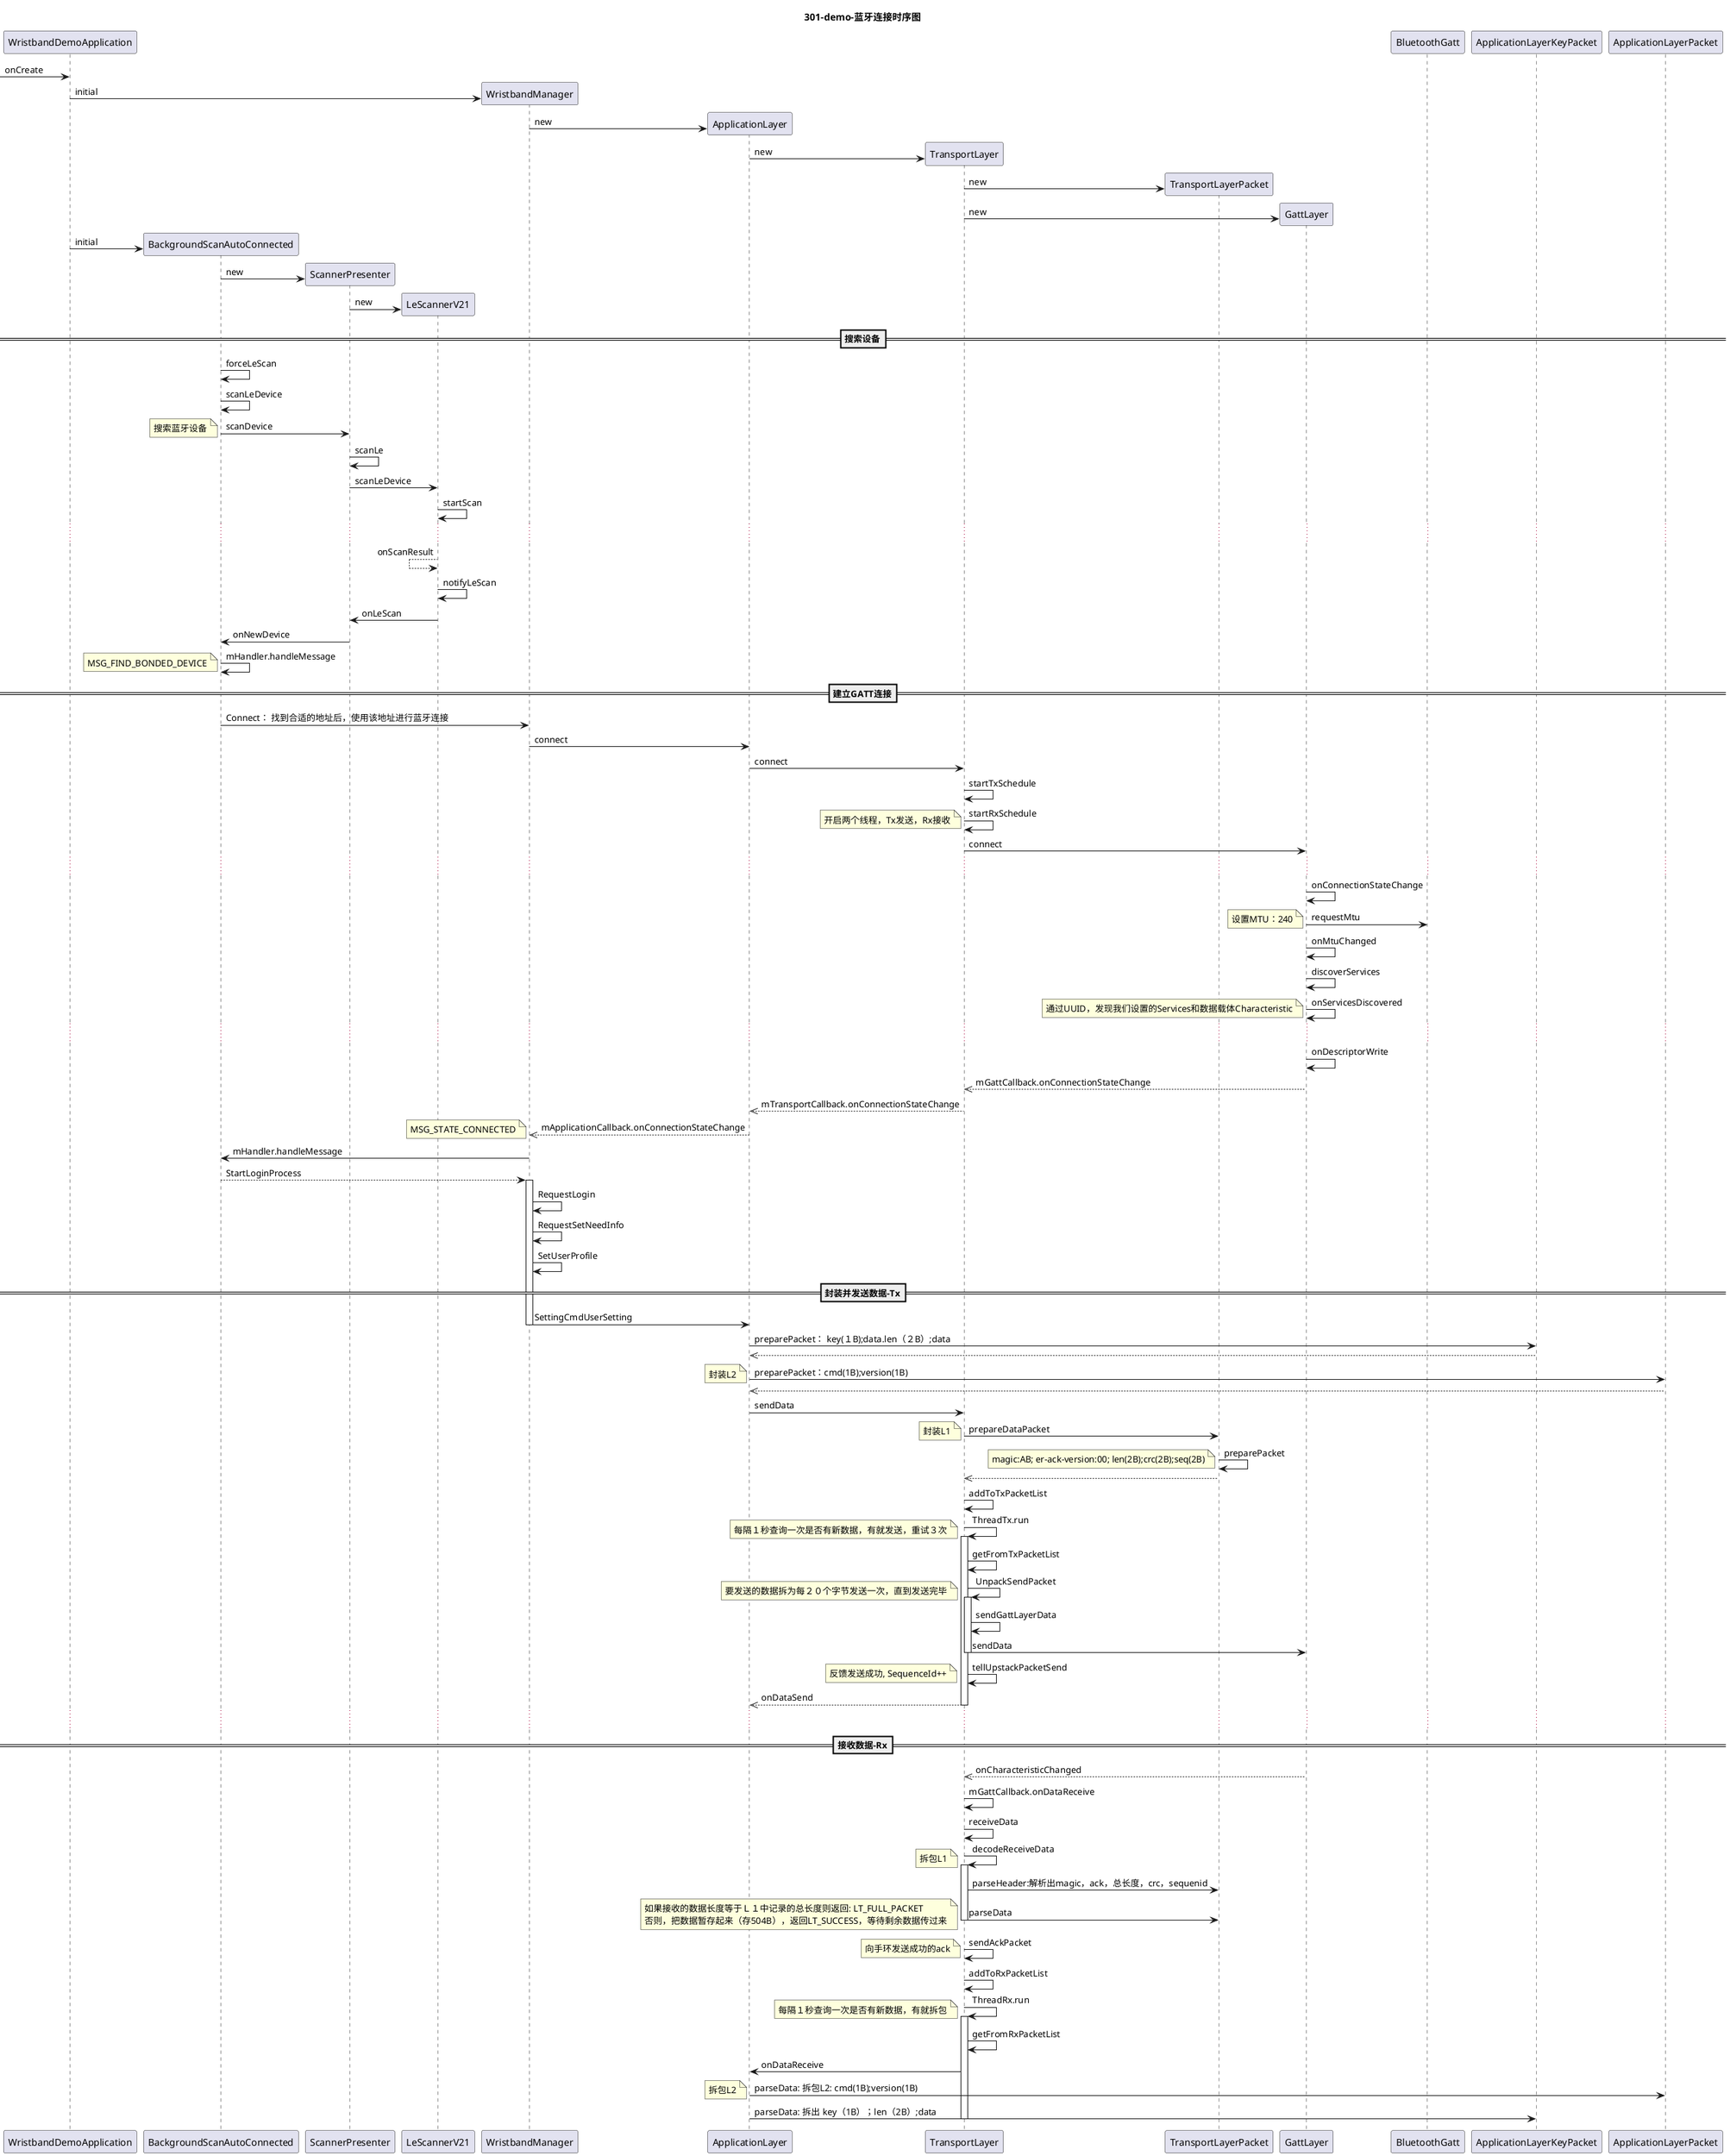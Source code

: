 @startuml
title 301-demo-蓝牙连接时序图


participant WristbandDemoApplication
participant BackgroundScanAutoConnected
participant ScannerPresenter
participant LeScannerV21


-> WristbandDemoApplication: onCreate
create WristbandManager
WristbandDemoApplication -> WristbandManager:initial
create ApplicationLayer
WristbandManager->ApplicationLayer: new
create TransportLayer
ApplicationLayer->TransportLayer:new
create TransportLayerPacket
TransportLayer->TransportLayerPacket:new
create GattLayer
TransportLayer->GattLayer:new
create BackgroundScanAutoConnected
WristbandDemoApplication -> BackgroundScanAutoConnected: initial
create ScannerPresenter
BackgroundScanAutoConnected->ScannerPresenter:new
create LeScannerV21
ScannerPresenter->LeScannerV21:new

==搜索设备==
BackgroundScanAutoConnected->BackgroundScanAutoConnected:forceLeScan
BackgroundScanAutoConnected->BackgroundScanAutoConnected:scanLeDevice
BackgroundScanAutoConnected->ScannerPresenter:scanDevice
note left: 搜索蓝牙设备
ScannerPresenter->ScannerPresenter:scanLe
ScannerPresenter->LeScannerV21:scanLeDevice
LeScannerV21->LeScannerV21:startScan
...
LeScannerV21<--LeScannerV21:onScanResult
LeScannerV21->LeScannerV21:notifyLeScan
LeScannerV21->ScannerPresenter:onLeScan
ScannerPresenter->BackgroundScanAutoConnected:onNewDevice
BackgroundScanAutoConnected->BackgroundScanAutoConnected:mHandler.handleMessage
note left:MSG_FIND_BONDED_DEVICE

==建立GATT连接==
BackgroundScanAutoConnected->WristbandManager:Connect： 找到合适的地址后，使用该地址进行蓝牙连接
WristbandManager->ApplicationLayer:connect
ApplicationLayer->TransportLayer:connect
TransportLayer->TransportLayer:startTxSchedule
TransportLayer->TransportLayer:startRxSchedule
note left: 开启两个线程，Tx发送，Rx接收
TransportLayer->GattLayer:connect
...
GattLayer->GattLayer:onConnectionStateChange
GattLayer->BluetoothGatt:requestMtu
note left: 设置MTU：240
GattLayer->GattLayer:onMtuChanged
GattLayer->GattLayer:discoverServices
GattLayer->GattLayer:onServicesDiscovered
note left: 通过UUID，发现我们设置的Services和数据载体Characteristic
...
GattLayer->GattLayer:onDescriptorWrite
GattLayer-->>TransportLayer:mGattCallback.onConnectionStateChange
TransportLayer-->>ApplicationLayer:mTransportCallback.onConnectionStateChange
ApplicationLayer-->>WristbandManager:mApplicationCallback.onConnectionStateChange
note left:MSG_STATE_CONNECTED
WristbandManager->BackgroundScanAutoConnected:mHandler.handleMessage
WristbandManager<--BackgroundScanAutoConnected:StartLoginProcess
activate WristbandManager
WristbandManager->WristbandManager:RequestLogin
WristbandManager->WristbandManager:RequestSetNeedInfo
WristbandManager->WristbandManager:SetUserProfile

==封装并发送数据-Tx==
WristbandManager->ApplicationLayer:SettingCmdUserSetting
deactivate
ApplicationLayer->ApplicationLayerKeyPacket:preparePacket： key(１B);data.len（２B）;data
ApplicationLayer<<--ApplicationLayerKeyPacket:
ApplicationLayer->ApplicationLayerPacket:preparePacket：cmd(1B);version(1B)
note left:封装L2
ApplicationLayer<<--ApplicationLayerPacket:
ApplicationLayer->TransportLayer:sendData
TransportLayer->TransportLayerPacket:prepareDataPacket
note left:封装L1
TransportLayerPacket->TransportLayerPacket:preparePacket
note left: magic:AB; er-ack-version:00; len(2B);crc(2B);seq(2B)
TransportLayer<<--TransportLayerPacket:
TransportLayer->TransportLayer:addToTxPacketList
TransportLayer->TransportLayer:ThreadTx.run
note left:每隔１秒查询一次是否有新数据，有就发送，重试３次
activate TransportLayer
TransportLayer->TransportLayer:getFromTxPacketList
TransportLayer->TransportLayer:UnpackSendPacket
note left:要发送的数据拆为每２０个字节发送一次，直到发送完毕
activate TransportLayer
TransportLayer->TransportLayer:sendGattLayerData
TransportLayer->GattLayer:sendData
deactivate
TransportLayer->TransportLayer:tellUpstackPacketSend
note left: 反馈发送成功, SequenceId++
TransportLayer-->>ApplicationLayer:onDataSend
deactivate
...

==接收数据-Rx==
GattLayer-->>TransportLayer:onCharacteristicChanged
TransportLayer->TransportLayer:mGattCallback.onDataReceive
TransportLayer->TransportLayer:receiveData
TransportLayer->TransportLayer:decodeReceiveData
note left: 拆包L1
activate TransportLayer
TransportLayer->TransportLayerPacket:parseHeader:解析出magic，ack，总长度，crc，sequenid
TransportLayer->TransportLayerPacket:parseData
note left
如果接收的数据长度等于Ｌ１中记录的总长度则返回: LT_FULL_PACKET
否则，把数据暂存起来（存504B），返回LT_SUCCESS，等待剩余数据传过来
end note
deactivate
TransportLayer->TransportLayer:sendAckPacket
note left:向手环发送成功的ack
TransportLayer->TransportLayer:addToRxPacketList
TransportLayer->TransportLayer:ThreadRx.run
note left:每隔１秒查询一次是否有新数据，有就拆包
activate TransportLayer
TransportLayer->TransportLayer:getFromRxPacketList
TransportLayer->ApplicationLayer:onDataReceive
ApplicationLayer->ApplicationLayerPacket:parseData: 拆包L2: cmd(1B);version(1B)
note left: 拆包L2
ApplicationLayer->ApplicationLayerKeyPacket:parseData: 拆出 key（1B）；len（2B）;data
deactivate

@enduml